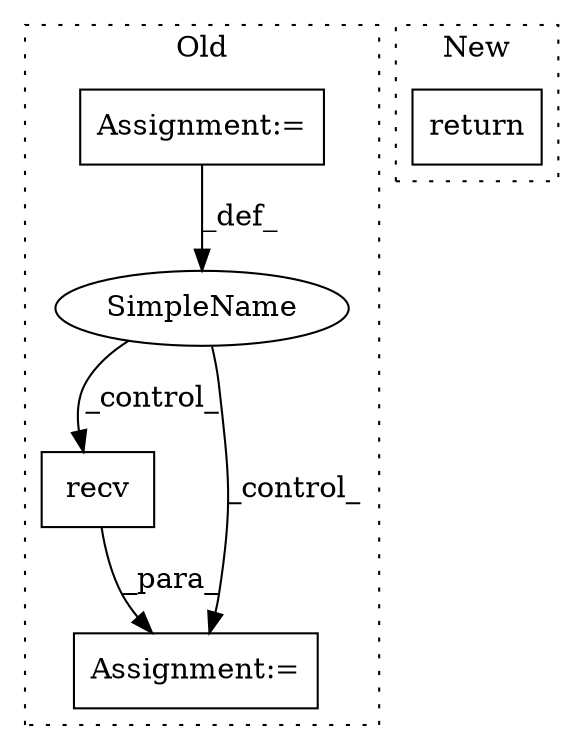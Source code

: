 digraph G {
subgraph cluster0 {
1 [label="recv" a="32" s="9928" l="6" shape="box"];
3 [label="Assignment:=" a="7" s="9922" l="1" shape="box"];
4 [label="SimpleName" a="42" s="" l="" shape="ellipse"];
5 [label="Assignment:=" a="7" s="9380" l="1" shape="box"];
label = "Old";
style="dotted";
}
subgraph cluster1 {
2 [label="return" a="41" s="11702" l="7" shape="box"];
label = "New";
style="dotted";
}
1 -> 3 [label="_para_"];
4 -> 1 [label="_control_"];
4 -> 3 [label="_control_"];
5 -> 4 [label="_def_"];
}